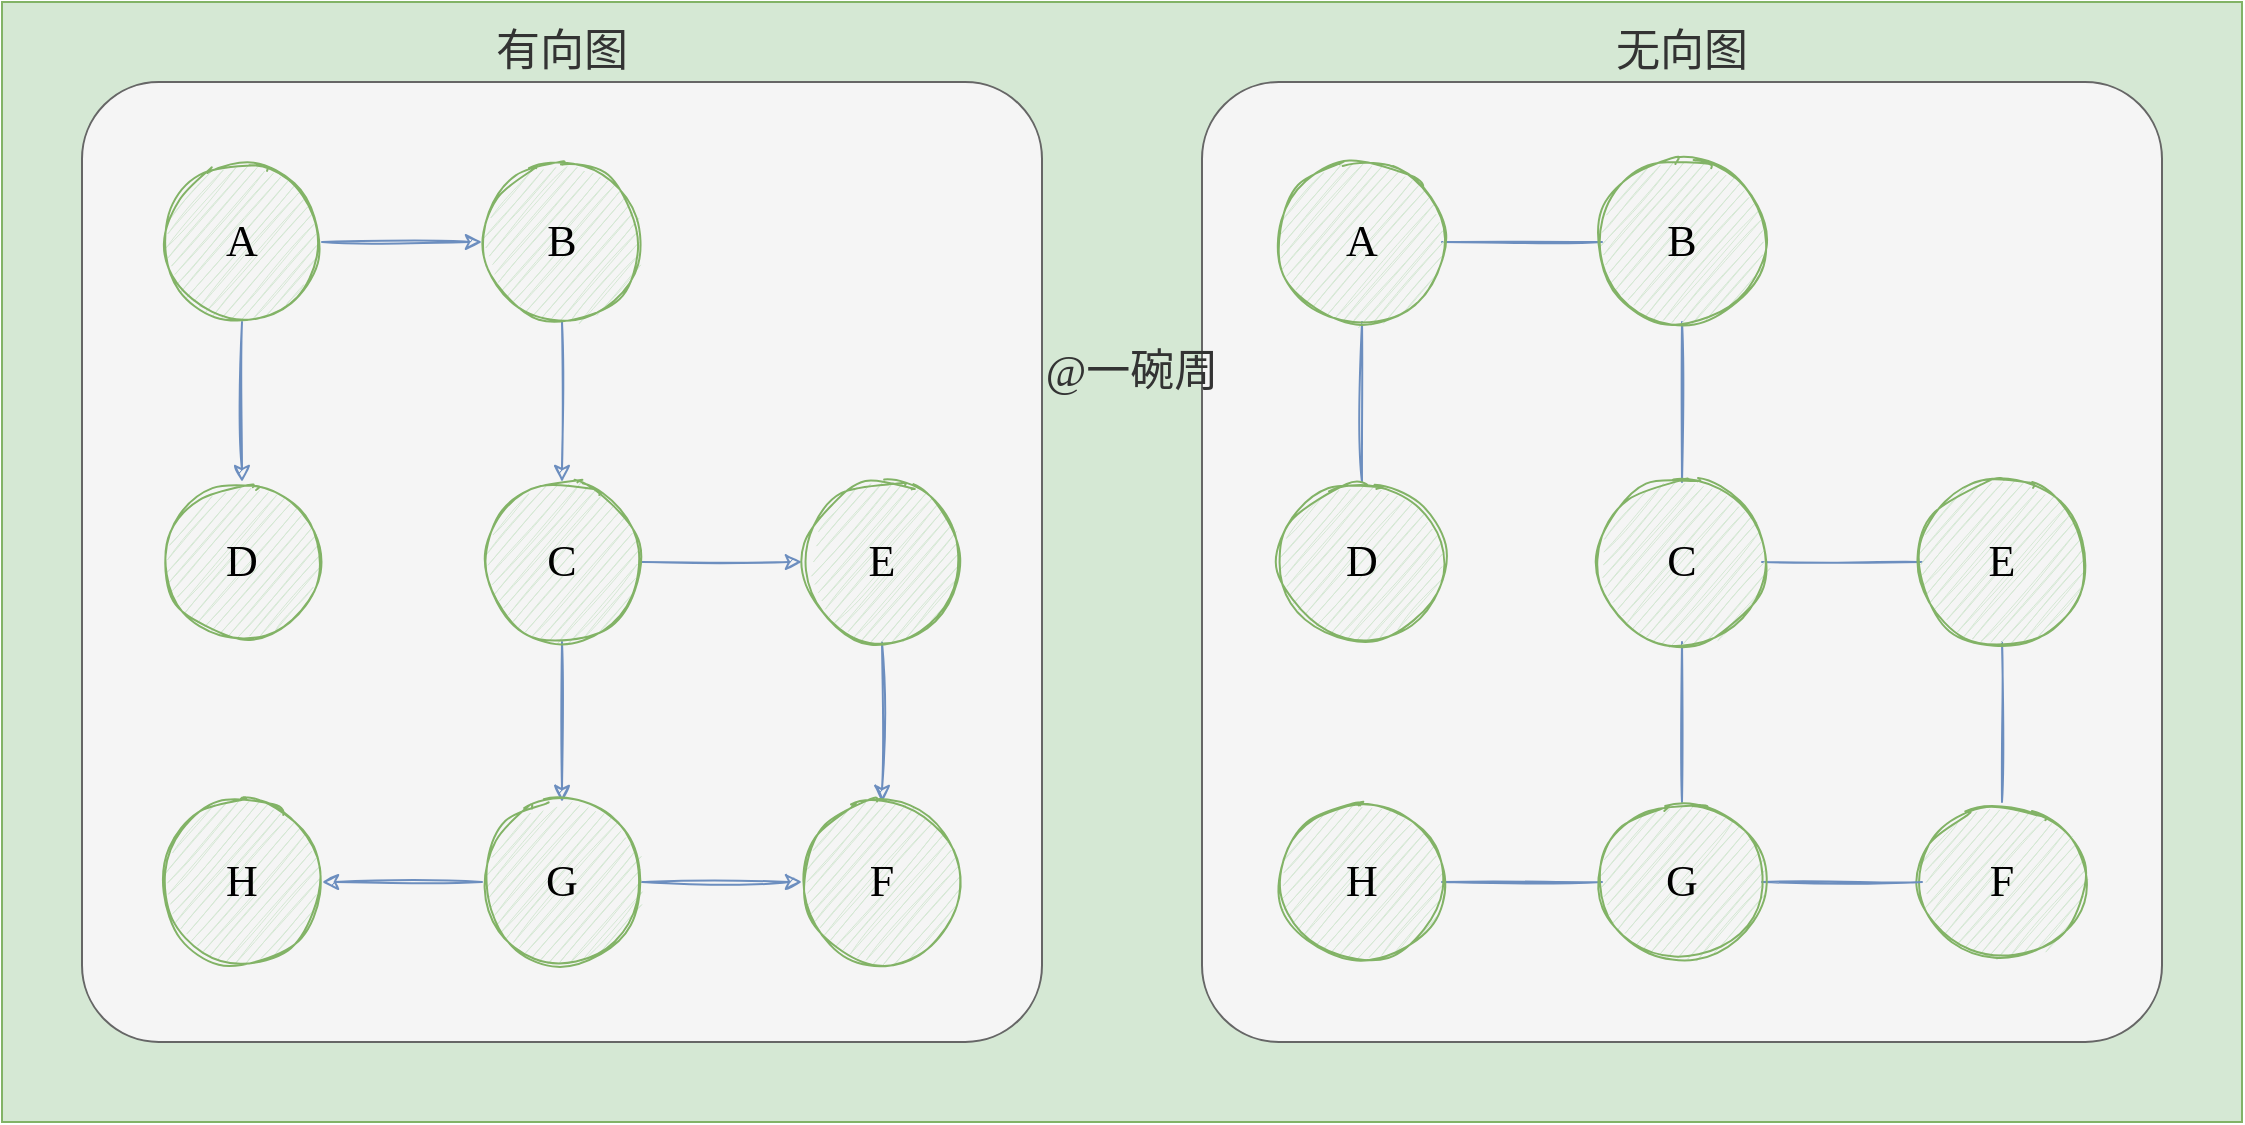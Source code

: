 <mxfile version="16.5.1" type="device"><diagram id="Wqhsb_z9DMbByIuMt15G" name="第 1 页"><mxGraphModel dx="1422" dy="839" grid="1" gridSize="10" guides="1" tooltips="1" connect="1" arrows="1" fold="1" page="0" pageScale="1" pageWidth="827" pageHeight="1169" math="0" shadow="0"><root><mxCell id="0"/><mxCell id="1" parent="0"/><mxCell id="ntMZ8OlPE3a6FN9kULvt-22" value="" style="rounded=0;whiteSpace=wrap;html=1;sketch=0;fontFamily=Comic Sans MS;fontSize=22;strokeColor=#82b366;fillColor=#d5e8d4;" vertex="1" parent="1"><mxGeometry x="40" y="200" width="1120" height="560" as="geometry"/></mxCell><mxCell id="ntMZ8OlPE3a6FN9kULvt-20" value="" style="rounded=1;whiteSpace=wrap;html=1;sketch=0;fontFamily=Comic Sans MS;fontSize=22;strokeColor=#666666;fillColor=#f5f5f5;arcSize=8;fontColor=#333333;" vertex="1" parent="1"><mxGeometry x="640" y="240" width="480" height="480" as="geometry"/></mxCell><mxCell id="ntMZ8OlPE3a6FN9kULvt-19" value="" style="rounded=1;whiteSpace=wrap;html=1;sketch=0;fontFamily=Comic Sans MS;fontSize=22;strokeColor=#666666;fillColor=#f5f5f5;arcSize=8;fontColor=#333333;" vertex="1" parent="1"><mxGeometry x="80" y="240" width="480" height="480" as="geometry"/></mxCell><mxCell id="ntMZ8OlPE3a6FN9kULvt-23" style="edgeStyle=orthogonalEdgeStyle;rounded=0;orthogonalLoop=1;jettySize=auto;html=1;exitX=1;exitY=0.5;exitDx=0;exitDy=0;fontFamily=Comic Sans MS;fontSize=22;fontColor=#333333;fillColor=#dae8fc;strokeColor=#6C8EBF;sketch=1;" edge="1" parent="1" source="ntMZ8OlPE3a6FN9kULvt-1" target="ntMZ8OlPE3a6FN9kULvt-3"><mxGeometry relative="1" as="geometry"/></mxCell><mxCell id="ntMZ8OlPE3a6FN9kULvt-24" style="rounded=0;sketch=1;orthogonalLoop=1;jettySize=auto;html=1;exitX=0.5;exitY=1;exitDx=0;exitDy=0;fontFamily=Comic Sans MS;fontSize=22;fontColor=#333333;strokeColor=#6C8EBF;" edge="1" parent="1" source="ntMZ8OlPE3a6FN9kULvt-1" target="ntMZ8OlPE3a6FN9kULvt-9"><mxGeometry relative="1" as="geometry"/></mxCell><mxCell id="ntMZ8OlPE3a6FN9kULvt-1" value="&lt;font style=&quot;font-size: 22px&quot; face=&quot;Comic Sans MS&quot;&gt;A&lt;/font&gt;" style="ellipse;whiteSpace=wrap;html=1;aspect=fixed;fillColor=#d5e8d4;strokeColor=#82b366;sketch=1;" vertex="1" parent="1"><mxGeometry x="120" y="280" width="80" height="80" as="geometry"/></mxCell><mxCell id="ntMZ8OlPE3a6FN9kULvt-25" style="edgeStyle=none;rounded=0;sketch=1;orthogonalLoop=1;jettySize=auto;html=1;exitX=0.5;exitY=1;exitDx=0;exitDy=0;fontFamily=Comic Sans MS;fontSize=22;fontColor=#333333;strokeColor=#6C8EBF;" edge="1" parent="1" source="ntMZ8OlPE3a6FN9kULvt-3" target="ntMZ8OlPE3a6FN9kULvt-4"><mxGeometry relative="1" as="geometry"/></mxCell><mxCell id="ntMZ8OlPE3a6FN9kULvt-3" value="&lt;font style=&quot;font-size: 22px&quot; face=&quot;Comic Sans MS&quot;&gt;B&lt;/font&gt;" style="ellipse;whiteSpace=wrap;html=1;aspect=fixed;fillColor=#d5e8d4;strokeColor=#82b366;sketch=1;" vertex="1" parent="1"><mxGeometry x="280" y="280" width="80" height="80" as="geometry"/></mxCell><mxCell id="ntMZ8OlPE3a6FN9kULvt-26" style="edgeStyle=none;rounded=0;sketch=1;orthogonalLoop=1;jettySize=auto;html=1;exitX=1;exitY=0.5;exitDx=0;exitDy=0;fontFamily=Comic Sans MS;fontSize=22;fontColor=#333333;strokeColor=#6C8EBF;" edge="1" parent="1" source="ntMZ8OlPE3a6FN9kULvt-4" target="ntMZ8OlPE3a6FN9kULvt-5"><mxGeometry relative="1" as="geometry"/></mxCell><mxCell id="ntMZ8OlPE3a6FN9kULvt-27" style="edgeStyle=none;rounded=0;sketch=1;orthogonalLoop=1;jettySize=auto;html=1;exitX=0.5;exitY=1;exitDx=0;exitDy=0;entryX=0.5;entryY=0;entryDx=0;entryDy=0;fontFamily=Comic Sans MS;fontSize=22;fontColor=#333333;strokeColor=#6C8EBF;" edge="1" parent="1" source="ntMZ8OlPE3a6FN9kULvt-4" target="ntMZ8OlPE3a6FN9kULvt-7"><mxGeometry relative="1" as="geometry"/></mxCell><mxCell id="ntMZ8OlPE3a6FN9kULvt-4" value="&lt;font style=&quot;font-size: 22px&quot; face=&quot;Comic Sans MS&quot;&gt;C&lt;/font&gt;" style="ellipse;whiteSpace=wrap;html=1;aspect=fixed;fillColor=#d5e8d4;strokeColor=#82b366;sketch=1;" vertex="1" parent="1"><mxGeometry x="280" y="440" width="80" height="80" as="geometry"/></mxCell><mxCell id="ntMZ8OlPE3a6FN9kULvt-28" style="edgeStyle=none;rounded=0;sketch=1;orthogonalLoop=1;jettySize=auto;html=1;exitX=0.5;exitY=1;exitDx=0;exitDy=0;fontFamily=Comic Sans MS;fontSize=22;fontColor=#333333;strokeColor=#6C8EBF;" edge="1" parent="1" source="ntMZ8OlPE3a6FN9kULvt-5" target="ntMZ8OlPE3a6FN9kULvt-6"><mxGeometry relative="1" as="geometry"/></mxCell><mxCell id="ntMZ8OlPE3a6FN9kULvt-5" value="&lt;font style=&quot;font-size: 22px&quot; face=&quot;Comic Sans MS&quot;&gt;E&lt;/font&gt;" style="ellipse;whiteSpace=wrap;html=1;aspect=fixed;fillColor=#d5e8d4;strokeColor=#82b366;sketch=1;" vertex="1" parent="1"><mxGeometry x="440" y="440" width="80" height="80" as="geometry"/></mxCell><mxCell id="ntMZ8OlPE3a6FN9kULvt-6" value="&lt;font style=&quot;font-size: 22px&quot; face=&quot;Comic Sans MS&quot;&gt;F&lt;/font&gt;" style="ellipse;whiteSpace=wrap;html=1;aspect=fixed;fillColor=#d5e8d4;strokeColor=#82b366;sketch=1;" vertex="1" parent="1"><mxGeometry x="440" y="600" width="80" height="80" as="geometry"/></mxCell><mxCell id="ntMZ8OlPE3a6FN9kULvt-29" style="edgeStyle=none;rounded=0;sketch=1;orthogonalLoop=1;jettySize=auto;html=1;exitX=1;exitY=0.5;exitDx=0;exitDy=0;entryX=0;entryY=0.5;entryDx=0;entryDy=0;fontFamily=Comic Sans MS;fontSize=22;fontColor=#333333;strokeColor=#6C8EBF;" edge="1" parent="1" source="ntMZ8OlPE3a6FN9kULvt-7" target="ntMZ8OlPE3a6FN9kULvt-6"><mxGeometry relative="1" as="geometry"/></mxCell><mxCell id="ntMZ8OlPE3a6FN9kULvt-30" style="edgeStyle=none;rounded=0;sketch=1;orthogonalLoop=1;jettySize=auto;html=1;exitX=0;exitY=0.5;exitDx=0;exitDy=0;fontFamily=Comic Sans MS;fontSize=22;fontColor=#333333;strokeColor=#6C8EBF;" edge="1" parent="1" source="ntMZ8OlPE3a6FN9kULvt-7" target="ntMZ8OlPE3a6FN9kULvt-8"><mxGeometry relative="1" as="geometry"/></mxCell><mxCell id="ntMZ8OlPE3a6FN9kULvt-7" value="&lt;font style=&quot;font-size: 22px&quot; face=&quot;Comic Sans MS&quot;&gt;G&lt;/font&gt;" style="ellipse;whiteSpace=wrap;html=1;aspect=fixed;fillColor=#d5e8d4;strokeColor=#82b366;sketch=1;" vertex="1" parent="1"><mxGeometry x="280" y="600" width="80" height="80" as="geometry"/></mxCell><mxCell id="ntMZ8OlPE3a6FN9kULvt-8" value="&lt;font style=&quot;font-size: 22px&quot; face=&quot;Comic Sans MS&quot;&gt;H&lt;/font&gt;" style="ellipse;whiteSpace=wrap;html=1;aspect=fixed;fillColor=#d5e8d4;strokeColor=#82b366;sketch=1;" vertex="1" parent="1"><mxGeometry x="120" y="600" width="80" height="80" as="geometry"/></mxCell><mxCell id="ntMZ8OlPE3a6FN9kULvt-9" value="&lt;font style=&quot;font-size: 22px&quot; face=&quot;Comic Sans MS&quot;&gt;D&lt;/font&gt;" style="ellipse;whiteSpace=wrap;html=1;aspect=fixed;fillColor=#d5e8d4;strokeColor=#82b366;sketch=1;" vertex="1" parent="1"><mxGeometry x="120" y="440" width="80" height="80" as="geometry"/></mxCell><mxCell id="ntMZ8OlPE3a6FN9kULvt-32" style="edgeStyle=none;rounded=0;sketch=1;orthogonalLoop=1;jettySize=auto;html=1;exitX=1;exitY=0.5;exitDx=0;exitDy=0;entryX=0;entryY=0.5;entryDx=0;entryDy=0;fontFamily=Comic Sans MS;fontSize=22;fontColor=#333333;strokeColor=#6C8EBF;endArrow=none;endFill=0;" edge="1" parent="1" source="ntMZ8OlPE3a6FN9kULvt-11" target="ntMZ8OlPE3a6FN9kULvt-12"><mxGeometry relative="1" as="geometry"/></mxCell><mxCell id="ntMZ8OlPE3a6FN9kULvt-34" style="edgeStyle=none;rounded=0;sketch=1;orthogonalLoop=1;jettySize=auto;html=1;exitX=0.5;exitY=1;exitDx=0;exitDy=0;fontFamily=Comic Sans MS;fontSize=22;fontColor=#333333;endArrow=none;endFill=0;strokeColor=#6C8EBF;" edge="1" parent="1" source="ntMZ8OlPE3a6FN9kULvt-11" target="ntMZ8OlPE3a6FN9kULvt-18"><mxGeometry relative="1" as="geometry"/></mxCell><mxCell id="ntMZ8OlPE3a6FN9kULvt-11" value="&lt;font style=&quot;font-size: 22px&quot; face=&quot;Comic Sans MS&quot;&gt;A&lt;/font&gt;" style="ellipse;whiteSpace=wrap;html=1;aspect=fixed;fillColor=#d5e8d4;strokeColor=#82b366;sketch=1;" vertex="1" parent="1"><mxGeometry x="680" y="280" width="80" height="80" as="geometry"/></mxCell><mxCell id="ntMZ8OlPE3a6FN9kULvt-33" style="edgeStyle=none;rounded=0;sketch=1;orthogonalLoop=1;jettySize=auto;html=1;exitX=0.5;exitY=1;exitDx=0;exitDy=0;entryX=0.5;entryY=0;entryDx=0;entryDy=0;fontFamily=Comic Sans MS;fontSize=22;fontColor=#333333;endArrow=none;endFill=0;strokeColor=#6C8EBF;" edge="1" parent="1" source="ntMZ8OlPE3a6FN9kULvt-12" target="ntMZ8OlPE3a6FN9kULvt-13"><mxGeometry relative="1" as="geometry"/></mxCell><mxCell id="ntMZ8OlPE3a6FN9kULvt-12" value="&lt;font style=&quot;font-size: 22px&quot; face=&quot;Comic Sans MS&quot;&gt;B&lt;/font&gt;" style="ellipse;whiteSpace=wrap;html=1;aspect=fixed;fillColor=#d5e8d4;strokeColor=#82b366;sketch=1;" vertex="1" parent="1"><mxGeometry x="840" y="280" width="80" height="80" as="geometry"/></mxCell><mxCell id="ntMZ8OlPE3a6FN9kULvt-35" style="edgeStyle=none;rounded=0;sketch=1;orthogonalLoop=1;jettySize=auto;html=1;exitX=1;exitY=0.5;exitDx=0;exitDy=0;fontFamily=Comic Sans MS;fontSize=22;fontColor=#333333;endArrow=none;endFill=0;strokeColor=#6C8EBF;" edge="1" parent="1" source="ntMZ8OlPE3a6FN9kULvt-13" target="ntMZ8OlPE3a6FN9kULvt-14"><mxGeometry relative="1" as="geometry"/></mxCell><mxCell id="ntMZ8OlPE3a6FN9kULvt-37" style="edgeStyle=none;rounded=0;sketch=1;orthogonalLoop=1;jettySize=auto;html=1;exitX=0.5;exitY=1;exitDx=0;exitDy=0;fontFamily=Comic Sans MS;fontSize=22;fontColor=#333333;endArrow=none;endFill=0;strokeColor=#6C8EBF;" edge="1" parent="1" source="ntMZ8OlPE3a6FN9kULvt-13" target="ntMZ8OlPE3a6FN9kULvt-16"><mxGeometry relative="1" as="geometry"/></mxCell><mxCell id="ntMZ8OlPE3a6FN9kULvt-13" value="&lt;font style=&quot;font-size: 22px&quot; face=&quot;Comic Sans MS&quot;&gt;C&lt;/font&gt;" style="ellipse;whiteSpace=wrap;html=1;aspect=fixed;fillColor=#d5e8d4;strokeColor=#82b366;sketch=1;" vertex="1" parent="1"><mxGeometry x="840" y="440" width="80" height="80" as="geometry"/></mxCell><mxCell id="ntMZ8OlPE3a6FN9kULvt-36" style="edgeStyle=none;rounded=0;sketch=1;orthogonalLoop=1;jettySize=auto;html=1;exitX=0.5;exitY=1;exitDx=0;exitDy=0;fontFamily=Comic Sans MS;fontSize=22;fontColor=#333333;endArrow=none;endFill=0;strokeColor=#6C8EBF;" edge="1" parent="1" source="ntMZ8OlPE3a6FN9kULvt-14" target="ntMZ8OlPE3a6FN9kULvt-15"><mxGeometry relative="1" as="geometry"/></mxCell><mxCell id="ntMZ8OlPE3a6FN9kULvt-14" value="&lt;font style=&quot;font-size: 22px&quot; face=&quot;Comic Sans MS&quot;&gt;E&lt;/font&gt;" style="ellipse;whiteSpace=wrap;html=1;aspect=fixed;fillColor=#d5e8d4;strokeColor=#82b366;sketch=1;" vertex="1" parent="1"><mxGeometry x="1000" y="440" width="80" height="80" as="geometry"/></mxCell><mxCell id="ntMZ8OlPE3a6FN9kULvt-15" value="&lt;font style=&quot;font-size: 22px&quot; face=&quot;Comic Sans MS&quot;&gt;F&lt;/font&gt;" style="ellipse;whiteSpace=wrap;html=1;aspect=fixed;fillColor=#d5e8d4;strokeColor=#82b366;sketch=1;" vertex="1" parent="1"><mxGeometry x="1000" y="600" width="80" height="80" as="geometry"/></mxCell><mxCell id="ntMZ8OlPE3a6FN9kULvt-38" style="edgeStyle=none;rounded=0;sketch=1;orthogonalLoop=1;jettySize=auto;html=1;exitX=1;exitY=0.5;exitDx=0;exitDy=0;fontFamily=Comic Sans MS;fontSize=22;fontColor=#333333;endArrow=none;endFill=0;strokeColor=#6C8EBF;" edge="1" parent="1" source="ntMZ8OlPE3a6FN9kULvt-16" target="ntMZ8OlPE3a6FN9kULvt-15"><mxGeometry relative="1" as="geometry"/></mxCell><mxCell id="ntMZ8OlPE3a6FN9kULvt-39" style="edgeStyle=none;rounded=0;sketch=1;orthogonalLoop=1;jettySize=auto;html=1;exitX=0;exitY=0.5;exitDx=0;exitDy=0;fontFamily=Comic Sans MS;fontSize=22;fontColor=#333333;endArrow=none;endFill=0;strokeColor=#6C8EBF;" edge="1" parent="1" source="ntMZ8OlPE3a6FN9kULvt-16" target="ntMZ8OlPE3a6FN9kULvt-17"><mxGeometry relative="1" as="geometry"/></mxCell><mxCell id="ntMZ8OlPE3a6FN9kULvt-16" value="&lt;font style=&quot;font-size: 22px&quot; face=&quot;Comic Sans MS&quot;&gt;G&lt;/font&gt;" style="ellipse;whiteSpace=wrap;html=1;aspect=fixed;fillColor=#d5e8d4;strokeColor=#82b366;sketch=1;" vertex="1" parent="1"><mxGeometry x="840" y="600" width="80" height="80" as="geometry"/></mxCell><mxCell id="ntMZ8OlPE3a6FN9kULvt-17" value="&lt;font style=&quot;font-size: 22px&quot; face=&quot;Comic Sans MS&quot;&gt;H&lt;/font&gt;" style="ellipse;whiteSpace=wrap;html=1;aspect=fixed;fillColor=#d5e8d4;strokeColor=#82b366;sketch=1;" vertex="1" parent="1"><mxGeometry x="680" y="600" width="80" height="80" as="geometry"/></mxCell><mxCell id="ntMZ8OlPE3a6FN9kULvt-18" value="&lt;font style=&quot;font-size: 22px&quot; face=&quot;Comic Sans MS&quot;&gt;D&lt;/font&gt;" style="ellipse;whiteSpace=wrap;html=1;aspect=fixed;fillColor=#d5e8d4;strokeColor=#82b366;sketch=1;" vertex="1" parent="1"><mxGeometry x="680" y="440" width="80" height="80" as="geometry"/></mxCell><mxCell id="ntMZ8OlPE3a6FN9kULvt-21" value="@一碗周" style="text;html=1;strokeColor=none;fillColor=none;align=center;verticalAlign=middle;whiteSpace=wrap;rounded=0;sketch=0;fontFamily=Comic Sans MS;fontSize=22;fontColor=#333333;" vertex="1" parent="1"><mxGeometry x="540" y="370" width="130" height="30" as="geometry"/></mxCell><mxCell id="ntMZ8OlPE3a6FN9kULvt-40" value="有向图" style="text;html=1;strokeColor=none;fillColor=none;align=center;verticalAlign=middle;whiteSpace=wrap;rounded=0;sketch=0;fontFamily=Comic Sans MS;fontSize=22;fontColor=#333333;" vertex="1" parent="1"><mxGeometry x="285" y="210" width="70" height="30" as="geometry"/></mxCell><mxCell id="ntMZ8OlPE3a6FN9kULvt-41" value="无向图" style="text;html=1;strokeColor=none;fillColor=none;align=center;verticalAlign=middle;whiteSpace=wrap;rounded=0;sketch=0;fontFamily=Comic Sans MS;fontSize=22;fontColor=#333333;" vertex="1" parent="1"><mxGeometry x="845" y="210" width="70" height="30" as="geometry"/></mxCell></root></mxGraphModel></diagram></mxfile>